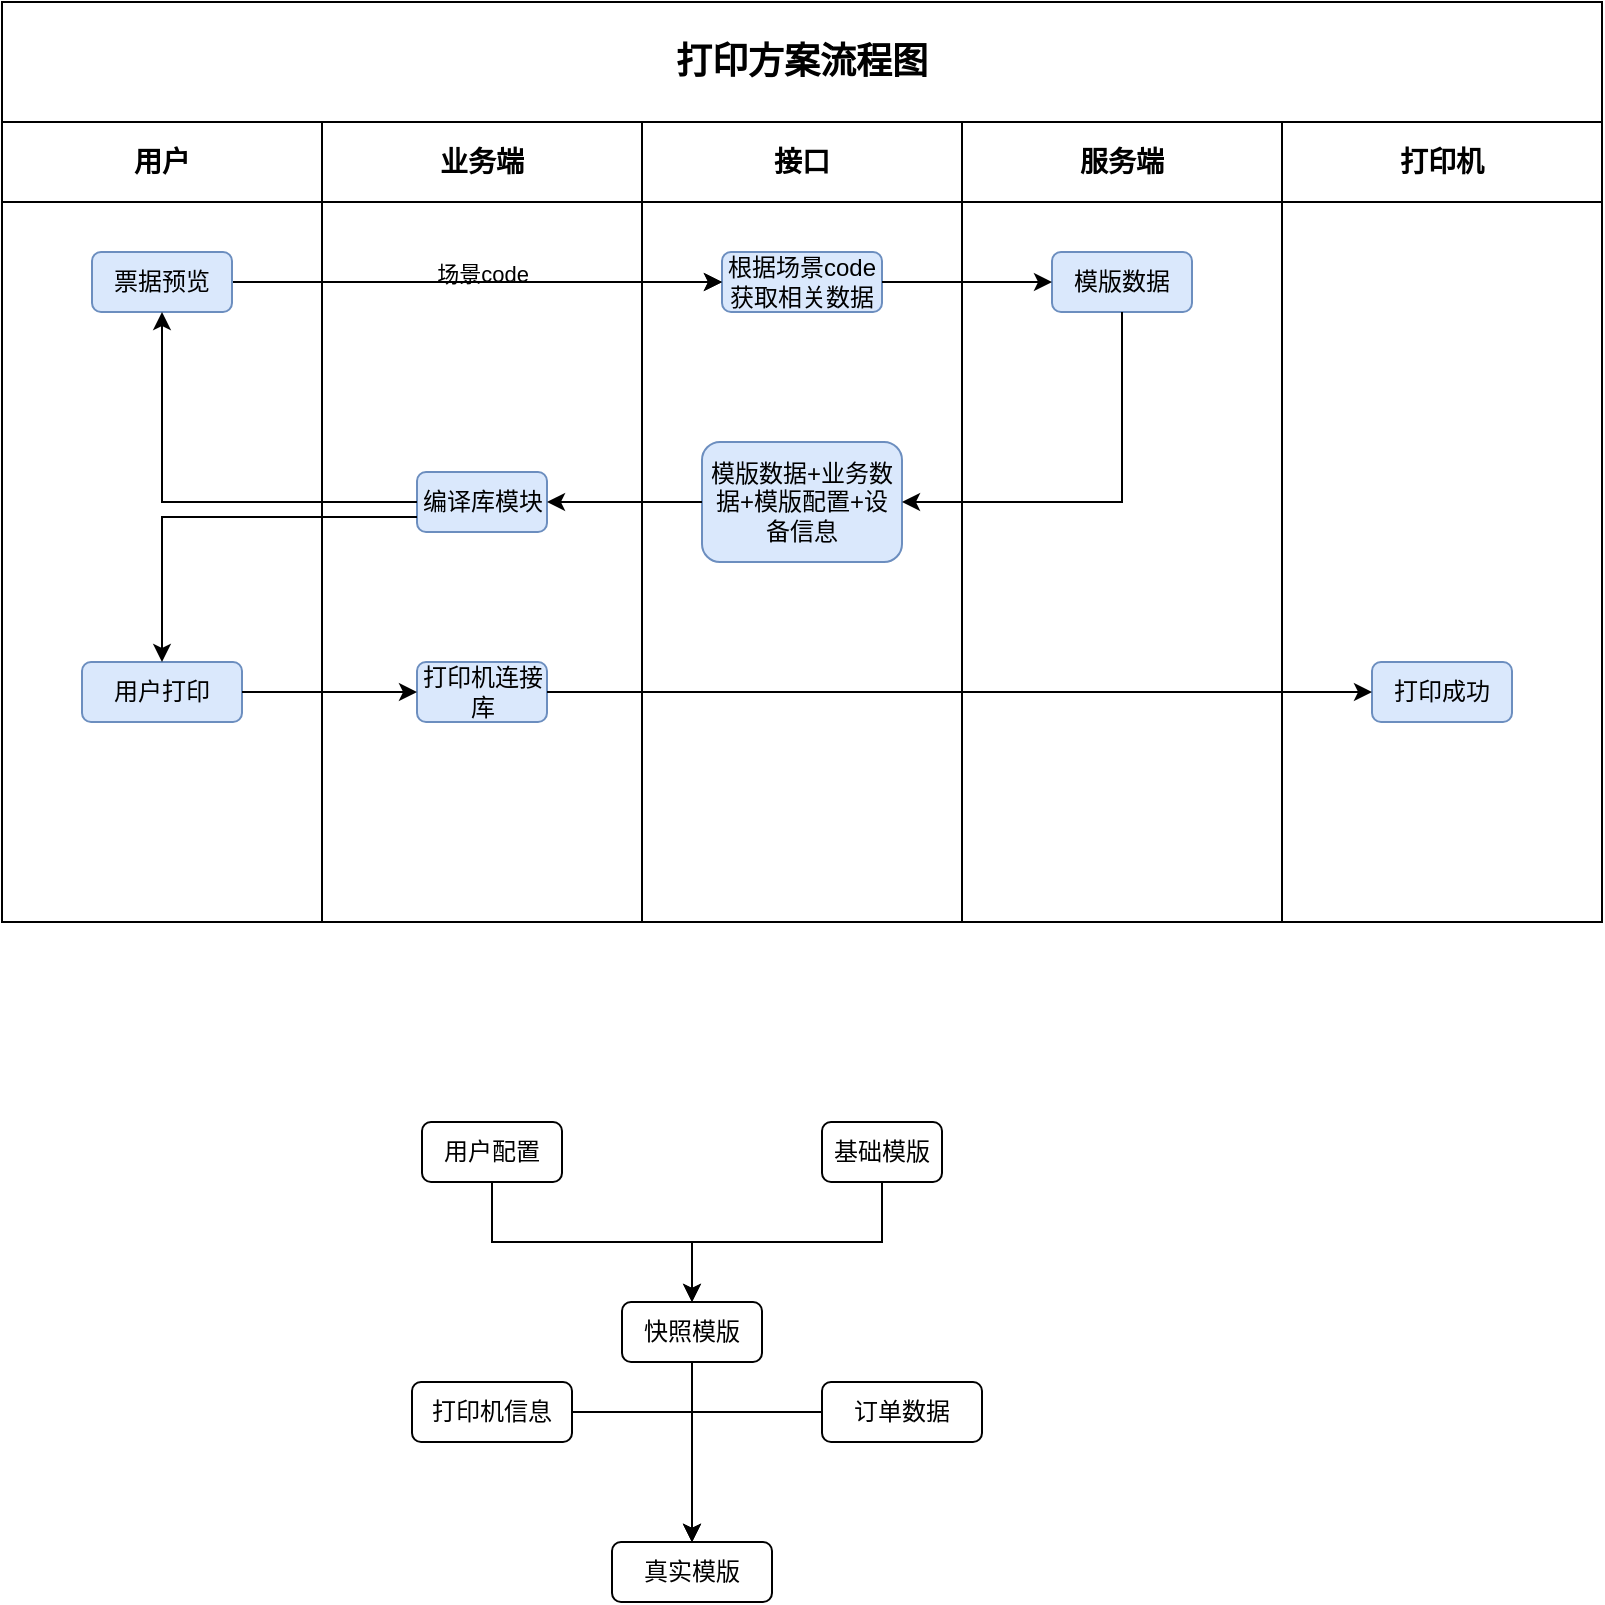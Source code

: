 <mxfile version="24.7.17">
  <diagram id="prtHgNgQTEPvFCAcTncT" name="Page-1">
    <mxGraphModel dx="1195" dy="622" grid="1" gridSize="10" guides="1" tooltips="1" connect="1" arrows="1" fold="1" page="1" pageScale="1" pageWidth="827" pageHeight="1169" math="0" shadow="0">
      <root>
        <mxCell id="0" />
        <mxCell id="1" parent="0" />
        <mxCell id="hbgkxxp7qQodJCzmnGvr-2" value="&lt;font style=&quot;font-size: 18px;&quot;&gt;打印方案流程图&lt;/font&gt;" style="swimlane;whiteSpace=wrap;html=1;startSize=60;" vertex="1" parent="1">
          <mxGeometry x="20" y="100" width="800" height="460" as="geometry">
            <mxRectangle x="60" y="90" width="140" height="30" as="alternateBounds" />
          </mxGeometry>
        </mxCell>
        <mxCell id="hbgkxxp7qQodJCzmnGvr-5" value="&lt;font style=&quot;font-size: 14px;&quot;&gt;接口&lt;/font&gt;" style="swimlane;whiteSpace=wrap;html=1;startSize=40;" vertex="1" parent="hbgkxxp7qQodJCzmnGvr-2">
          <mxGeometry x="320" y="60" width="160" height="400" as="geometry" />
        </mxCell>
        <mxCell id="hbgkxxp7qQodJCzmnGvr-17" value="根据场景code获取相关数据" style="rounded=1;whiteSpace=wrap;html=1;fillColor=#dae8fc;strokeColor=#6c8ebf;" vertex="1" parent="hbgkxxp7qQodJCzmnGvr-5">
          <mxGeometry x="40" y="65" width="80" height="30" as="geometry" />
        </mxCell>
        <mxCell id="hbgkxxp7qQodJCzmnGvr-37" value="模版数据+业务数据+模版配置+设备信息" style="rounded=1;whiteSpace=wrap;html=1;fillColor=#dae8fc;strokeColor=#6c8ebf;" vertex="1" parent="hbgkxxp7qQodJCzmnGvr-5">
          <mxGeometry x="30" y="160" width="100" height="60" as="geometry" />
        </mxCell>
        <mxCell id="hbgkxxp7qQodJCzmnGvr-6" value="&lt;font style=&quot;font-size: 14px;&quot;&gt;服务端&lt;/font&gt;" style="swimlane;whiteSpace=wrap;html=1;startSize=40;" vertex="1" parent="hbgkxxp7qQodJCzmnGvr-2">
          <mxGeometry x="480" y="60" width="160" height="400" as="geometry" />
        </mxCell>
        <mxCell id="hbgkxxp7qQodJCzmnGvr-10" value="模版数据" style="rounded=1;whiteSpace=wrap;html=1;fillColor=#dae8fc;strokeColor=#6c8ebf;" vertex="1" parent="hbgkxxp7qQodJCzmnGvr-6">
          <mxGeometry x="45" y="65" width="70" height="30" as="geometry" />
        </mxCell>
        <mxCell id="hbgkxxp7qQodJCzmnGvr-3" value="&lt;font style=&quot;font-size: 14px;&quot;&gt;业务端&lt;/font&gt;" style="swimlane;whiteSpace=wrap;html=1;startSize=40;" vertex="1" parent="hbgkxxp7qQodJCzmnGvr-2">
          <mxGeometry x="160" y="60" width="160" height="400" as="geometry" />
        </mxCell>
        <mxCell id="hbgkxxp7qQodJCzmnGvr-32" value="编译库模块" style="rounded=1;whiteSpace=wrap;html=1;fillColor=#dae8fc;strokeColor=#6c8ebf;" vertex="1" parent="hbgkxxp7qQodJCzmnGvr-3">
          <mxGeometry x="47.5" y="175" width="65" height="30" as="geometry" />
        </mxCell>
        <mxCell id="hbgkxxp7qQodJCzmnGvr-44" value="打印机连接库" style="rounded=1;whiteSpace=wrap;html=1;fillColor=#dae8fc;strokeColor=#6c8ebf;" vertex="1" parent="hbgkxxp7qQodJCzmnGvr-3">
          <mxGeometry x="47.5" y="270" width="65" height="30" as="geometry" />
        </mxCell>
        <mxCell id="hbgkxxp7qQodJCzmnGvr-21" style="edgeStyle=orthogonalEdgeStyle;rounded=0;orthogonalLoop=1;jettySize=auto;html=1;exitX=1;exitY=0.5;exitDx=0;exitDy=0;" edge="1" parent="hbgkxxp7qQodJCzmnGvr-2" source="hbgkxxp7qQodJCzmnGvr-8" target="hbgkxxp7qQodJCzmnGvr-17">
          <mxGeometry relative="1" as="geometry" />
        </mxCell>
        <mxCell id="hbgkxxp7qQodJCzmnGvr-28" value="场景code" style="edgeLabel;html=1;align=center;verticalAlign=middle;resizable=0;points=[];" vertex="1" connectable="0" parent="hbgkxxp7qQodJCzmnGvr-21">
          <mxGeometry x="-0.377" y="4" relative="1" as="geometry">
            <mxPoint x="48" as="offset" />
          </mxGeometry>
        </mxCell>
        <mxCell id="hbgkxxp7qQodJCzmnGvr-25" value="" style="edgeStyle=orthogonalEdgeStyle;rounded=0;orthogonalLoop=1;jettySize=auto;html=1;" edge="1" parent="hbgkxxp7qQodJCzmnGvr-2" source="hbgkxxp7qQodJCzmnGvr-8" target="hbgkxxp7qQodJCzmnGvr-17">
          <mxGeometry relative="1" as="geometry" />
        </mxCell>
        <mxCell id="hbgkxxp7qQodJCzmnGvr-30" style="edgeStyle=orthogonalEdgeStyle;rounded=0;orthogonalLoop=1;jettySize=auto;html=1;exitX=1;exitY=0.5;exitDx=0;exitDy=0;entryX=0;entryY=0.5;entryDx=0;entryDy=0;" edge="1" parent="hbgkxxp7qQodJCzmnGvr-2" source="hbgkxxp7qQodJCzmnGvr-17" target="hbgkxxp7qQodJCzmnGvr-10">
          <mxGeometry relative="1" as="geometry" />
        </mxCell>
        <mxCell id="hbgkxxp7qQodJCzmnGvr-7" value="&lt;font style=&quot;font-size: 14px;&quot;&gt;用户&lt;/font&gt;" style="swimlane;whiteSpace=wrap;html=1;startSize=40;" vertex="1" parent="hbgkxxp7qQodJCzmnGvr-2">
          <mxGeometry y="60" width="160" height="400" as="geometry" />
        </mxCell>
        <mxCell id="hbgkxxp7qQodJCzmnGvr-8" value="票据预览" style="rounded=1;whiteSpace=wrap;html=1;fillColor=#dae8fc;strokeColor=#6c8ebf;" vertex="1" parent="hbgkxxp7qQodJCzmnGvr-7">
          <mxGeometry x="45" y="65" width="70" height="30" as="geometry" />
        </mxCell>
        <mxCell id="hbgkxxp7qQodJCzmnGvr-9" value="用户打印" style="rounded=1;whiteSpace=wrap;html=1;fillColor=#dae8fc;strokeColor=#6c8ebf;" vertex="1" parent="hbgkxxp7qQodJCzmnGvr-7">
          <mxGeometry x="40" y="270" width="80" height="30" as="geometry" />
        </mxCell>
        <mxCell id="hbgkxxp7qQodJCzmnGvr-34" style="edgeStyle=orthogonalEdgeStyle;rounded=0;orthogonalLoop=1;jettySize=auto;html=1;exitX=0;exitY=0.5;exitDx=0;exitDy=0;entryX=0.5;entryY=1;entryDx=0;entryDy=0;" edge="1" parent="hbgkxxp7qQodJCzmnGvr-2" source="hbgkxxp7qQodJCzmnGvr-32" target="hbgkxxp7qQodJCzmnGvr-8">
          <mxGeometry relative="1" as="geometry" />
        </mxCell>
        <mxCell id="hbgkxxp7qQodJCzmnGvr-38" style="edgeStyle=orthogonalEdgeStyle;rounded=0;orthogonalLoop=1;jettySize=auto;html=1;exitX=0.5;exitY=1;exitDx=0;exitDy=0;entryX=1;entryY=0.5;entryDx=0;entryDy=0;" edge="1" parent="hbgkxxp7qQodJCzmnGvr-2" source="hbgkxxp7qQodJCzmnGvr-10" target="hbgkxxp7qQodJCzmnGvr-37">
          <mxGeometry relative="1" as="geometry" />
        </mxCell>
        <mxCell id="hbgkxxp7qQodJCzmnGvr-39" style="edgeStyle=orthogonalEdgeStyle;rounded=0;orthogonalLoop=1;jettySize=auto;html=1;exitX=0;exitY=0.5;exitDx=0;exitDy=0;entryX=1;entryY=0.5;entryDx=0;entryDy=0;" edge="1" parent="hbgkxxp7qQodJCzmnGvr-2" source="hbgkxxp7qQodJCzmnGvr-37" target="hbgkxxp7qQodJCzmnGvr-32">
          <mxGeometry relative="1" as="geometry" />
        </mxCell>
        <mxCell id="hbgkxxp7qQodJCzmnGvr-41" style="edgeStyle=orthogonalEdgeStyle;rounded=0;orthogonalLoop=1;jettySize=auto;html=1;exitX=0;exitY=0.75;exitDx=0;exitDy=0;entryX=0.5;entryY=0;entryDx=0;entryDy=0;" edge="1" parent="hbgkxxp7qQodJCzmnGvr-2" source="hbgkxxp7qQodJCzmnGvr-32" target="hbgkxxp7qQodJCzmnGvr-9">
          <mxGeometry relative="1" as="geometry" />
        </mxCell>
        <mxCell id="hbgkxxp7qQodJCzmnGvr-42" value="&lt;font style=&quot;font-size: 14px;&quot;&gt;打印机&lt;/font&gt;" style="swimlane;whiteSpace=wrap;html=1;startSize=40;" vertex="1" parent="hbgkxxp7qQodJCzmnGvr-2">
          <mxGeometry x="640" y="60" width="160" height="400" as="geometry" />
        </mxCell>
        <mxCell id="hbgkxxp7qQodJCzmnGvr-43" value="打印成功" style="rounded=1;whiteSpace=wrap;html=1;fillColor=#dae8fc;strokeColor=#6c8ebf;" vertex="1" parent="hbgkxxp7qQodJCzmnGvr-42">
          <mxGeometry x="45" y="270" width="70" height="30" as="geometry" />
        </mxCell>
        <mxCell id="hbgkxxp7qQodJCzmnGvr-45" style="edgeStyle=orthogonalEdgeStyle;rounded=0;orthogonalLoop=1;jettySize=auto;html=1;exitX=1;exitY=0.5;exitDx=0;exitDy=0;entryX=0;entryY=0.5;entryDx=0;entryDy=0;" edge="1" parent="hbgkxxp7qQodJCzmnGvr-2" source="hbgkxxp7qQodJCzmnGvr-9" target="hbgkxxp7qQodJCzmnGvr-44">
          <mxGeometry relative="1" as="geometry" />
        </mxCell>
        <mxCell id="hbgkxxp7qQodJCzmnGvr-46" style="edgeStyle=orthogonalEdgeStyle;rounded=0;orthogonalLoop=1;jettySize=auto;html=1;exitX=1;exitY=0.5;exitDx=0;exitDy=0;" edge="1" parent="hbgkxxp7qQodJCzmnGvr-2" source="hbgkxxp7qQodJCzmnGvr-44" target="hbgkxxp7qQodJCzmnGvr-43">
          <mxGeometry relative="1" as="geometry" />
        </mxCell>
        <mxCell id="hbgkxxp7qQodJCzmnGvr-57" style="edgeStyle=orthogonalEdgeStyle;rounded=0;orthogonalLoop=1;jettySize=auto;html=1;exitX=0.5;exitY=1;exitDx=0;exitDy=0;entryX=0.5;entryY=0;entryDx=0;entryDy=0;" edge="1" parent="1" source="hbgkxxp7qQodJCzmnGvr-47" target="hbgkxxp7qQodJCzmnGvr-48">
          <mxGeometry relative="1" as="geometry" />
        </mxCell>
        <mxCell id="hbgkxxp7qQodJCzmnGvr-47" value="用户配置" style="rounded=1;whiteSpace=wrap;html=1;" vertex="1" parent="1">
          <mxGeometry x="230" y="660" width="70" height="30" as="geometry" />
        </mxCell>
        <mxCell id="hbgkxxp7qQodJCzmnGvr-61" style="edgeStyle=orthogonalEdgeStyle;rounded=0;orthogonalLoop=1;jettySize=auto;html=1;exitX=0.5;exitY=1;exitDx=0;exitDy=0;entryX=0.5;entryY=0;entryDx=0;entryDy=0;" edge="1" parent="1" source="hbgkxxp7qQodJCzmnGvr-48" target="hbgkxxp7qQodJCzmnGvr-53">
          <mxGeometry relative="1" as="geometry" />
        </mxCell>
        <mxCell id="hbgkxxp7qQodJCzmnGvr-48" value="快照模版" style="whiteSpace=wrap;html=1;rounded=1;" vertex="1" parent="1">
          <mxGeometry x="330" y="750" width="70" height="30" as="geometry" />
        </mxCell>
        <mxCell id="hbgkxxp7qQodJCzmnGvr-60" style="edgeStyle=orthogonalEdgeStyle;rounded=0;orthogonalLoop=1;jettySize=auto;html=1;exitX=0.5;exitY=1;exitDx=0;exitDy=0;entryX=0.5;entryY=0;entryDx=0;entryDy=0;" edge="1" parent="1" source="hbgkxxp7qQodJCzmnGvr-50" target="hbgkxxp7qQodJCzmnGvr-48">
          <mxGeometry relative="1" as="geometry" />
        </mxCell>
        <mxCell id="hbgkxxp7qQodJCzmnGvr-50" value="基础模版" style="rounded=1;whiteSpace=wrap;html=1;" vertex="1" parent="1">
          <mxGeometry x="430" y="660" width="60" height="30" as="geometry" />
        </mxCell>
        <mxCell id="hbgkxxp7qQodJCzmnGvr-62" style="edgeStyle=orthogonalEdgeStyle;rounded=0;orthogonalLoop=1;jettySize=auto;html=1;exitX=1;exitY=0.5;exitDx=0;exitDy=0;entryX=0.5;entryY=0;entryDx=0;entryDy=0;" edge="1" parent="1" source="hbgkxxp7qQodJCzmnGvr-51" target="hbgkxxp7qQodJCzmnGvr-53">
          <mxGeometry relative="1" as="geometry" />
        </mxCell>
        <mxCell id="hbgkxxp7qQodJCzmnGvr-51" value="打印机信息" style="rounded=1;whiteSpace=wrap;html=1;" vertex="1" parent="1">
          <mxGeometry x="225" y="790" width="80" height="30" as="geometry" />
        </mxCell>
        <mxCell id="hbgkxxp7qQodJCzmnGvr-63" style="edgeStyle=orthogonalEdgeStyle;rounded=0;orthogonalLoop=1;jettySize=auto;html=1;exitX=0;exitY=0.5;exitDx=0;exitDy=0;" edge="1" parent="1" source="hbgkxxp7qQodJCzmnGvr-52" target="hbgkxxp7qQodJCzmnGvr-53">
          <mxGeometry relative="1" as="geometry" />
        </mxCell>
        <mxCell id="hbgkxxp7qQodJCzmnGvr-52" value="订单数据" style="rounded=1;whiteSpace=wrap;html=1;" vertex="1" parent="1">
          <mxGeometry x="430" y="790" width="80" height="30" as="geometry" />
        </mxCell>
        <mxCell id="hbgkxxp7qQodJCzmnGvr-53" value="真实模版" style="whiteSpace=wrap;html=1;rounded=1;" vertex="1" parent="1">
          <mxGeometry x="325" y="870" width="80" height="30" as="geometry" />
        </mxCell>
      </root>
    </mxGraphModel>
  </diagram>
</mxfile>
